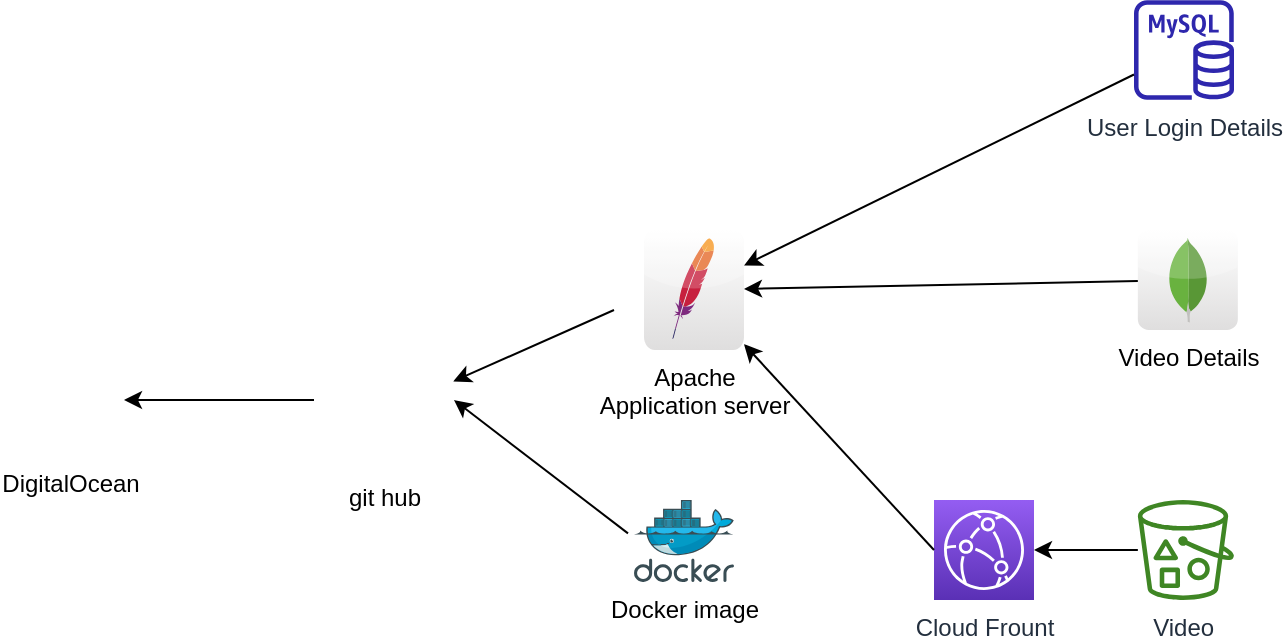 <mxfile version="20.7.4" type="github">
  <diagram id="x23jb5G1XixdcUlhgKRt" name="Page-1">
    <mxGraphModel dx="1221" dy="668" grid="1" gridSize="10" guides="1" tooltips="1" connect="1" arrows="1" fold="1" page="1" pageScale="1" pageWidth="850" pageHeight="1100" math="0" shadow="0">
      <root>
        <mxCell id="0" />
        <mxCell id="1" parent="0" />
        <mxCell id="mV4v1Z0qtpCsgCYYpxog-8" value="" style="edgeStyle=orthogonalEdgeStyle;rounded=0;orthogonalLoop=1;jettySize=auto;html=1;" edge="1" parent="1" source="mV4v1Z0qtpCsgCYYpxog-1" target="mV4v1Z0qtpCsgCYYpxog-2">
          <mxGeometry relative="1" as="geometry" />
        </mxCell>
        <mxCell id="mV4v1Z0qtpCsgCYYpxog-1" value="Video&amp;nbsp;" style="sketch=0;outlineConnect=0;fontColor=#232F3E;gradientColor=none;fillColor=#3F8624;strokeColor=none;dashed=0;verticalLabelPosition=bottom;verticalAlign=top;align=center;html=1;fontSize=12;fontStyle=0;aspect=fixed;pointerEvents=1;shape=mxgraph.aws4.bucket_with_objects;" vertex="1" parent="1">
          <mxGeometry x="621.92" y="370" width="48.08" height="50" as="geometry" />
        </mxCell>
        <mxCell id="mV4v1Z0qtpCsgCYYpxog-2" value="Cloud Frount" style="sketch=0;points=[[0,0,0],[0.25,0,0],[0.5,0,0],[0.75,0,0],[1,0,0],[0,1,0],[0.25,1,0],[0.5,1,0],[0.75,1,0],[1,1,0],[0,0.25,0],[0,0.5,0],[0,0.75,0],[1,0.25,0],[1,0.5,0],[1,0.75,0]];outlineConnect=0;fontColor=#232F3E;gradientColor=#945DF2;gradientDirection=north;fillColor=#5A30B5;strokeColor=#ffffff;dashed=0;verticalLabelPosition=bottom;verticalAlign=top;align=center;html=1;fontSize=12;fontStyle=0;aspect=fixed;shape=mxgraph.aws4.resourceIcon;resIcon=mxgraph.aws4.cloudfront;" vertex="1" parent="1">
          <mxGeometry x="520" y="370" width="50" height="50" as="geometry" />
        </mxCell>
        <mxCell id="mV4v1Z0qtpCsgCYYpxog-3" value="User Login Details" style="sketch=0;outlineConnect=0;fontColor=#232F3E;gradientColor=none;fillColor=#2E27AD;strokeColor=none;dashed=0;verticalLabelPosition=bottom;verticalAlign=top;align=center;html=1;fontSize=12;fontStyle=0;aspect=fixed;pointerEvents=1;shape=mxgraph.aws4.rds_mysql_instance;" vertex="1" parent="1">
          <mxGeometry x="620" y="120" width="50" height="50" as="geometry" />
        </mxCell>
        <mxCell id="mV4v1Z0qtpCsgCYYpxog-4" value="Video Details" style="dashed=0;outlineConnect=0;html=1;align=center;labelPosition=center;verticalLabelPosition=bottom;verticalAlign=top;shape=mxgraph.webicons.mongodb;gradientColor=#DFDEDE" vertex="1" parent="1">
          <mxGeometry x="621.92" y="235" width="50" height="50" as="geometry" />
        </mxCell>
        <mxCell id="mV4v1Z0qtpCsgCYYpxog-5" value="Apache &lt;br&gt;Application server" style="dashed=0;outlineConnect=0;html=1;align=center;labelPosition=center;verticalLabelPosition=bottom;verticalAlign=top;shape=mxgraph.webicons.apache;gradientColor=#DFDEDE" vertex="1" parent="1">
          <mxGeometry x="375" y="235" width="50" height="60" as="geometry" />
        </mxCell>
        <mxCell id="mV4v1Z0qtpCsgCYYpxog-6" style="edgeStyle=orthogonalEdgeStyle;rounded=0;orthogonalLoop=1;jettySize=auto;html=1;exitX=0.5;exitY=1;exitDx=0;exitDy=0;exitPerimeter=0;" edge="1" parent="1" source="mV4v1Z0qtpCsgCYYpxog-2" target="mV4v1Z0qtpCsgCYYpxog-2">
          <mxGeometry relative="1" as="geometry" />
        </mxCell>
        <mxCell id="mV4v1Z0qtpCsgCYYpxog-10" value="" style="endArrow=classic;html=1;rounded=0;" edge="1" parent="1" source="mV4v1Z0qtpCsgCYYpxog-4" target="mV4v1Z0qtpCsgCYYpxog-5">
          <mxGeometry width="50" height="50" relative="1" as="geometry">
            <mxPoint x="400" y="370" as="sourcePoint" />
            <mxPoint x="450" y="320" as="targetPoint" />
          </mxGeometry>
        </mxCell>
        <mxCell id="mV4v1Z0qtpCsgCYYpxog-11" value="" style="endArrow=classic;html=1;rounded=0;" edge="1" parent="1" source="mV4v1Z0qtpCsgCYYpxog-3" target="mV4v1Z0qtpCsgCYYpxog-5">
          <mxGeometry width="50" height="50" relative="1" as="geometry">
            <mxPoint x="400" y="370" as="sourcePoint" />
            <mxPoint x="450" y="320" as="targetPoint" />
          </mxGeometry>
        </mxCell>
        <mxCell id="mV4v1Z0qtpCsgCYYpxog-12" value="" style="endArrow=classic;html=1;rounded=0;exitX=0;exitY=0.5;exitDx=0;exitDy=0;exitPerimeter=0;" edge="1" parent="1" source="mV4v1Z0qtpCsgCYYpxog-2" target="mV4v1Z0qtpCsgCYYpxog-5">
          <mxGeometry width="50" height="50" relative="1" as="geometry">
            <mxPoint x="400" y="370" as="sourcePoint" />
            <mxPoint x="450" y="320" as="targetPoint" />
          </mxGeometry>
        </mxCell>
        <mxCell id="mV4v1Z0qtpCsgCYYpxog-14" value="" style="shape=image;html=1;verticalAlign=top;verticalLabelPosition=bottom;labelBackgroundColor=#ffffff;imageAspect=0;aspect=fixed;image=https://cdn1.iconfinder.com/data/icons/hawcons/32/699096-icon-21-file-php-128.png" vertex="1" parent="1">
          <mxGeometry x="350" y="235" width="40" height="40" as="geometry" />
        </mxCell>
        <mxCell id="mV4v1Z0qtpCsgCYYpxog-15" value="Docker image" style="sketch=0;aspect=fixed;html=1;points=[];align=center;image;fontSize=12;image=img/lib/mscae/Docker.svg;" vertex="1" parent="1">
          <mxGeometry x="370" y="370" width="50" height="41" as="geometry" />
        </mxCell>
        <mxCell id="mV4v1Z0qtpCsgCYYpxog-21" value="" style="edgeStyle=orthogonalEdgeStyle;rounded=0;orthogonalLoop=1;jettySize=auto;html=1;" edge="1" parent="1" source="mV4v1Z0qtpCsgCYYpxog-17" target="mV4v1Z0qtpCsgCYYpxog-20">
          <mxGeometry relative="1" as="geometry" />
        </mxCell>
        <mxCell id="mV4v1Z0qtpCsgCYYpxog-17" value="git hub" style="shape=image;html=1;verticalAlign=top;verticalLabelPosition=bottom;labelBackgroundColor=#ffffff;imageAspect=0;aspect=fixed;image=https://cdn1.iconfinder.com/data/icons/picons-social/57/github-128.png" vertex="1" parent="1">
          <mxGeometry x="210" y="285" width="70" height="70" as="geometry" />
        </mxCell>
        <mxCell id="mV4v1Z0qtpCsgCYYpxog-18" value="" style="endArrow=classic;html=1;rounded=0;entryX=1;entryY=0.5;entryDx=0;entryDy=0;exitX=-0.06;exitY=0.407;exitDx=0;exitDy=0;exitPerimeter=0;" edge="1" parent="1" source="mV4v1Z0qtpCsgCYYpxog-15" target="mV4v1Z0qtpCsgCYYpxog-17">
          <mxGeometry width="50" height="50" relative="1" as="geometry">
            <mxPoint x="400" y="370" as="sourcePoint" />
            <mxPoint x="450" y="320" as="targetPoint" />
          </mxGeometry>
        </mxCell>
        <mxCell id="mV4v1Z0qtpCsgCYYpxog-19" value="" style="endArrow=classic;html=1;rounded=0;entryX=0.995;entryY=0.367;entryDx=0;entryDy=0;entryPerimeter=0;exitX=0.25;exitY=1;exitDx=0;exitDy=0;" edge="1" parent="1" source="mV4v1Z0qtpCsgCYYpxog-14" target="mV4v1Z0qtpCsgCYYpxog-17">
          <mxGeometry width="50" height="50" relative="1" as="geometry">
            <mxPoint x="400" y="370" as="sourcePoint" />
            <mxPoint x="450" y="320" as="targetPoint" />
          </mxGeometry>
        </mxCell>
        <mxCell id="mV4v1Z0qtpCsgCYYpxog-20" value="DigitalOcean" style="shape=image;html=1;verticalAlign=top;verticalLabelPosition=bottom;labelBackgroundColor=#ffffff;imageAspect=0;aspect=fixed;image=https://cdn2.iconfinder.com/data/icons/css-vol-1/24/digitalocean-128.png" vertex="1" parent="1">
          <mxGeometry x="60" y="292.5" width="55" height="55" as="geometry" />
        </mxCell>
      </root>
    </mxGraphModel>
  </diagram>
</mxfile>
